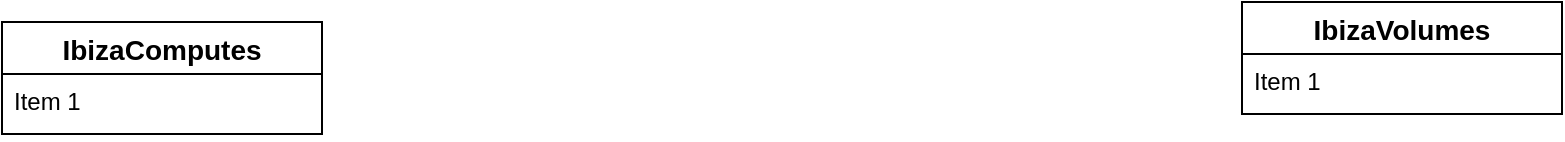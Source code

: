 <mxfile version="14.1.8" type="github">
  <diagram id="ZhVh6zhTgjSdlXL9_9Wv" name="Page-1">
    <mxGraphModel dx="1426" dy="738" grid="1" gridSize="10" guides="1" tooltips="1" connect="1" arrows="1" fold="1" page="1" pageScale="1" pageWidth="1169" pageHeight="1654" math="0" shadow="0">
      <root>
        <mxCell id="0" />
        <mxCell id="1" parent="0" />
        <mxCell id="NfMrUWO6A4ltZvMB3S4b-33" value="IbizaComputes" style="swimlane;fontStyle=1;childLayout=stackLayout;horizontal=1;startSize=26;horizontalStack=0;resizeParent=1;resizeParentMax=0;resizeLast=0;collapsible=1;marginBottom=0;align=center;fontSize=14;" vertex="1" parent="1">
          <mxGeometry x="80" y="80" width="160" height="56" as="geometry" />
        </mxCell>
        <mxCell id="NfMrUWO6A4ltZvMB3S4b-34" value="Item 1" style="text;strokeColor=none;fillColor=none;spacingLeft=4;spacingRight=4;overflow=hidden;rotatable=0;points=[[0,0.5],[1,0.5]];portConstraint=eastwest;fontSize=12;" vertex="1" parent="NfMrUWO6A4ltZvMB3S4b-33">
          <mxGeometry y="26" width="160" height="30" as="geometry" />
        </mxCell>
        <mxCell id="NfMrUWO6A4ltZvMB3S4b-40" value="IbizaVolumes" style="swimlane;fontStyle=1;childLayout=stackLayout;horizontal=1;startSize=26;horizontalStack=0;resizeParent=1;resizeParentMax=0;resizeLast=0;collapsible=1;marginBottom=0;align=center;fontSize=14;" vertex="1" parent="1">
          <mxGeometry x="700" y="70" width="160" height="56" as="geometry" />
        </mxCell>
        <mxCell id="NfMrUWO6A4ltZvMB3S4b-41" value="Item 1" style="text;strokeColor=none;fillColor=none;spacingLeft=4;spacingRight=4;overflow=hidden;rotatable=0;points=[[0,0.5],[1,0.5]];portConstraint=eastwest;fontSize=12;" vertex="1" parent="NfMrUWO6A4ltZvMB3S4b-40">
          <mxGeometry y="26" width="160" height="30" as="geometry" />
        </mxCell>
      </root>
    </mxGraphModel>
  </diagram>
</mxfile>
